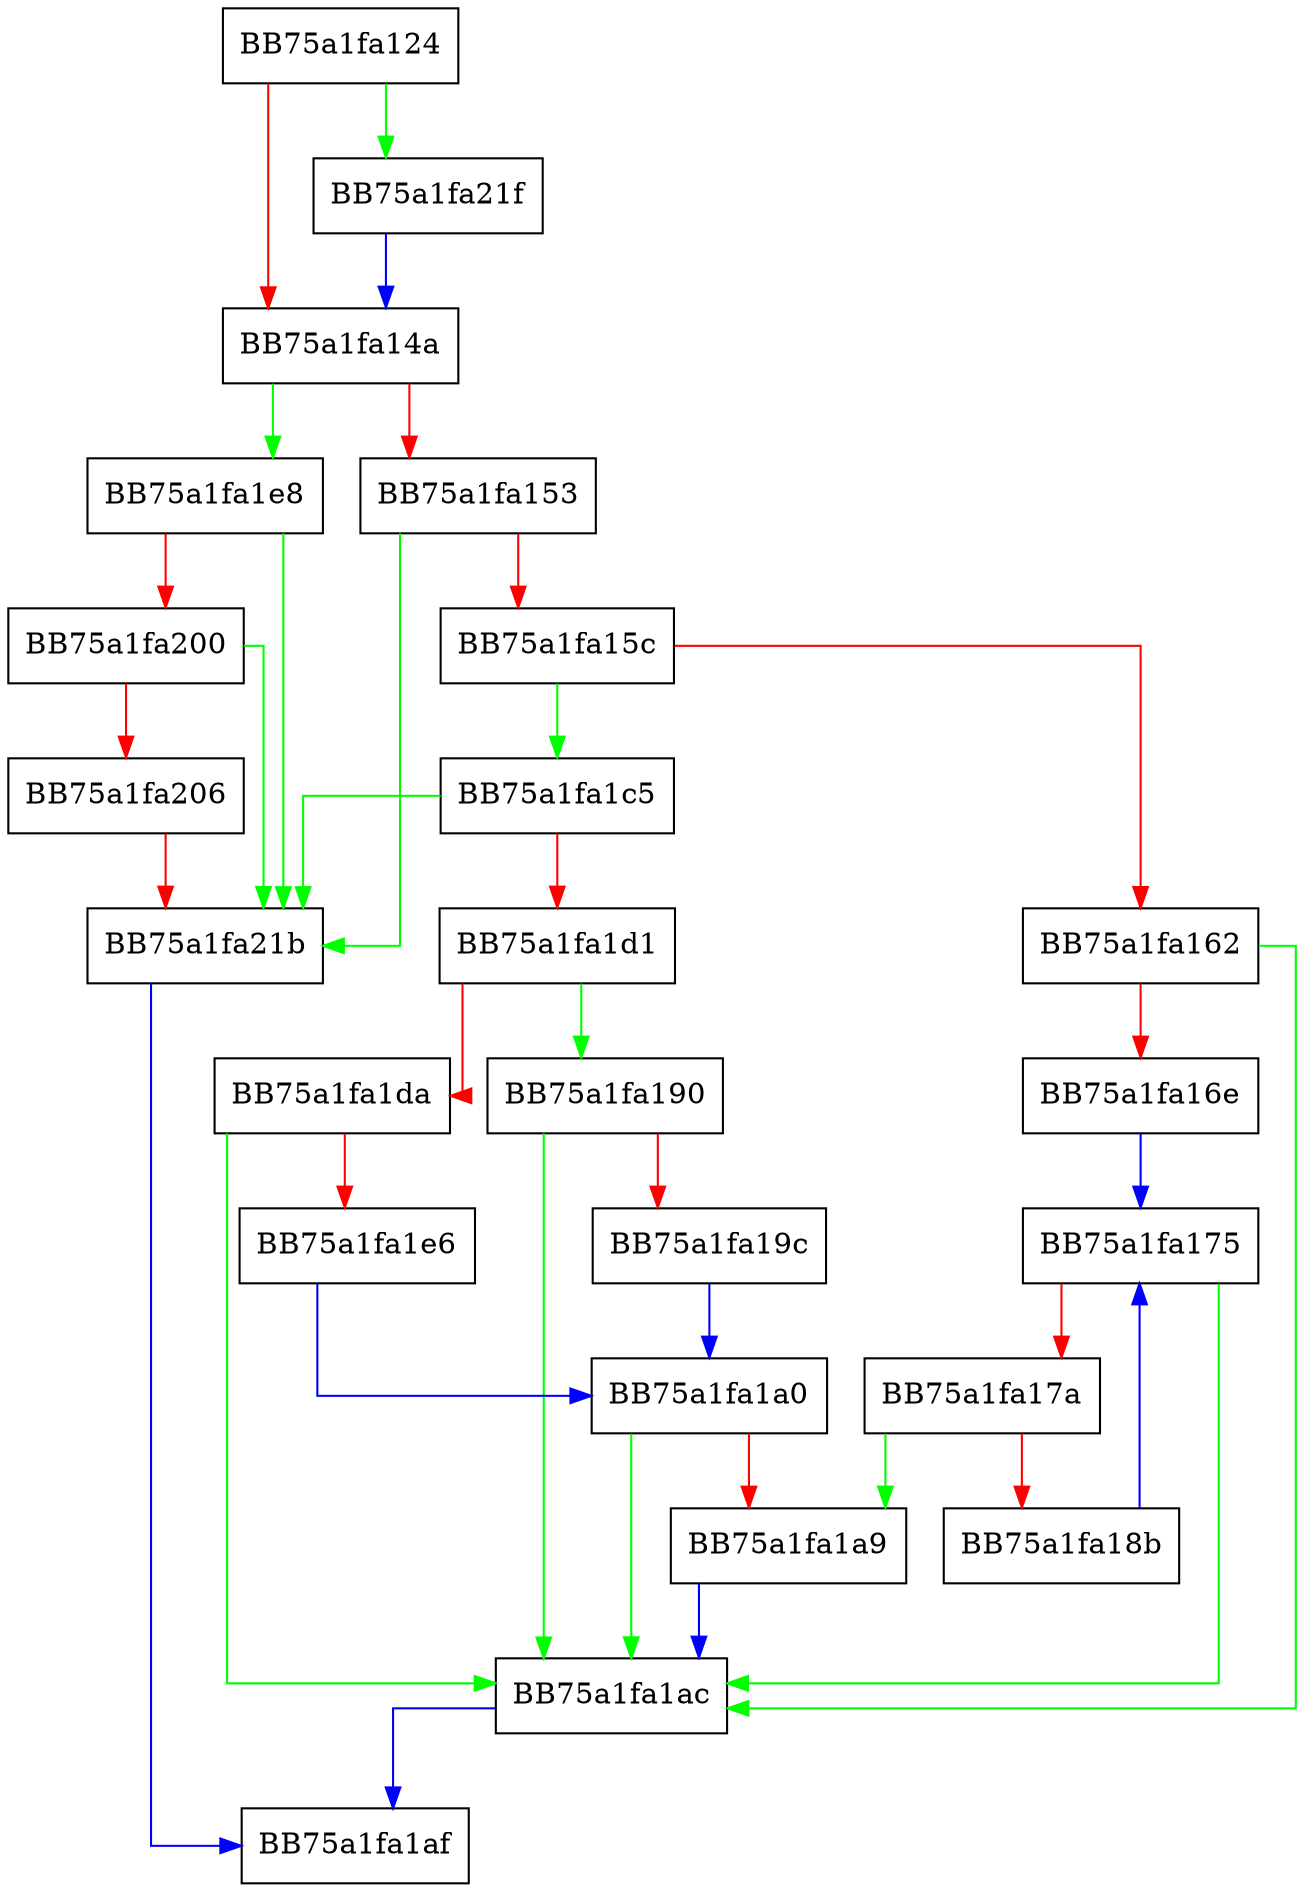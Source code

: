 digraph MpGetAttributeSubString {
  node [shape="box"];
  graph [splines=ortho];
  BB75a1fa124 -> BB75a1fa21f [color="green"];
  BB75a1fa124 -> BB75a1fa14a [color="red"];
  BB75a1fa14a -> BB75a1fa1e8 [color="green"];
  BB75a1fa14a -> BB75a1fa153 [color="red"];
  BB75a1fa153 -> BB75a1fa21b [color="green"];
  BB75a1fa153 -> BB75a1fa15c [color="red"];
  BB75a1fa15c -> BB75a1fa1c5 [color="green"];
  BB75a1fa15c -> BB75a1fa162 [color="red"];
  BB75a1fa162 -> BB75a1fa1ac [color="green"];
  BB75a1fa162 -> BB75a1fa16e [color="red"];
  BB75a1fa16e -> BB75a1fa175 [color="blue"];
  BB75a1fa175 -> BB75a1fa1ac [color="green"];
  BB75a1fa175 -> BB75a1fa17a [color="red"];
  BB75a1fa17a -> BB75a1fa1a9 [color="green"];
  BB75a1fa17a -> BB75a1fa18b [color="red"];
  BB75a1fa18b -> BB75a1fa175 [color="blue"];
  BB75a1fa190 -> BB75a1fa1ac [color="green"];
  BB75a1fa190 -> BB75a1fa19c [color="red"];
  BB75a1fa19c -> BB75a1fa1a0 [color="blue"];
  BB75a1fa1a0 -> BB75a1fa1ac [color="green"];
  BB75a1fa1a0 -> BB75a1fa1a9 [color="red"];
  BB75a1fa1a9 -> BB75a1fa1ac [color="blue"];
  BB75a1fa1ac -> BB75a1fa1af [color="blue"];
  BB75a1fa1c5 -> BB75a1fa21b [color="green"];
  BB75a1fa1c5 -> BB75a1fa1d1 [color="red"];
  BB75a1fa1d1 -> BB75a1fa190 [color="green"];
  BB75a1fa1d1 -> BB75a1fa1da [color="red"];
  BB75a1fa1da -> BB75a1fa1ac [color="green"];
  BB75a1fa1da -> BB75a1fa1e6 [color="red"];
  BB75a1fa1e6 -> BB75a1fa1a0 [color="blue"];
  BB75a1fa1e8 -> BB75a1fa21b [color="green"];
  BB75a1fa1e8 -> BB75a1fa200 [color="red"];
  BB75a1fa200 -> BB75a1fa21b [color="green"];
  BB75a1fa200 -> BB75a1fa206 [color="red"];
  BB75a1fa206 -> BB75a1fa21b [color="red"];
  BB75a1fa21b -> BB75a1fa1af [color="blue"];
  BB75a1fa21f -> BB75a1fa14a [color="blue"];
}